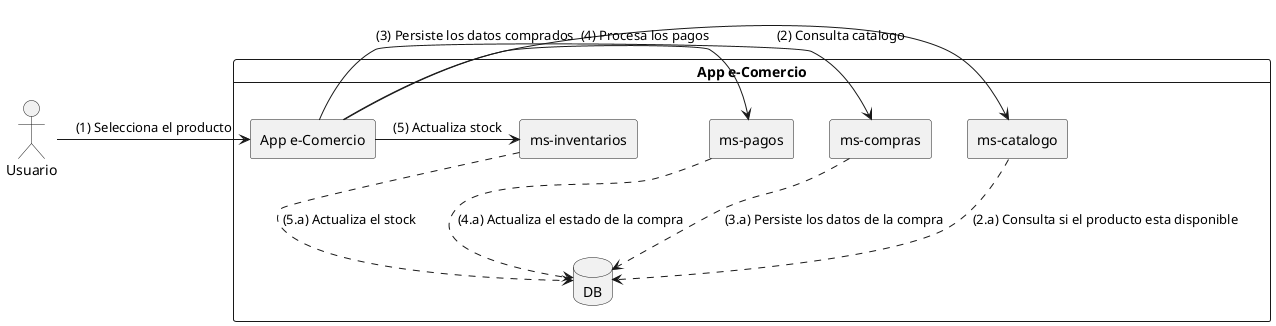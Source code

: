 @startuml TP 1
actor "Usuario" as U
card cardVeryLOOOOOOOOOOOOOOOOOOOg as "App e-Comercio" {
    agent "App e-Comercio" as A
    agent "ms-catalogo" as P
    agent "ms-compras" as C
    agent "ms-inventarios" as I
    agent "ms-pagos" as G
    database "DB" as DB
}
U -> A : (1) Selecciona el producto
A -> P : (2) Consulta catalogo
P -[dashed]-> DB : (2.a) Consulta si el producto esta disponible
A -> C : (3) Persiste los datos comprados
C -[dashed]-> DB : (3.a) Persiste los datos de la compra
A -> G : (4) Procesa los pagos
G -[dashed]-> DB : (4.a) Actualiza el estado de la compra
A -> I : (5) Actualiza stock
I -[dashed]-> DB : (5.a) Actualiza el stock
@enduml